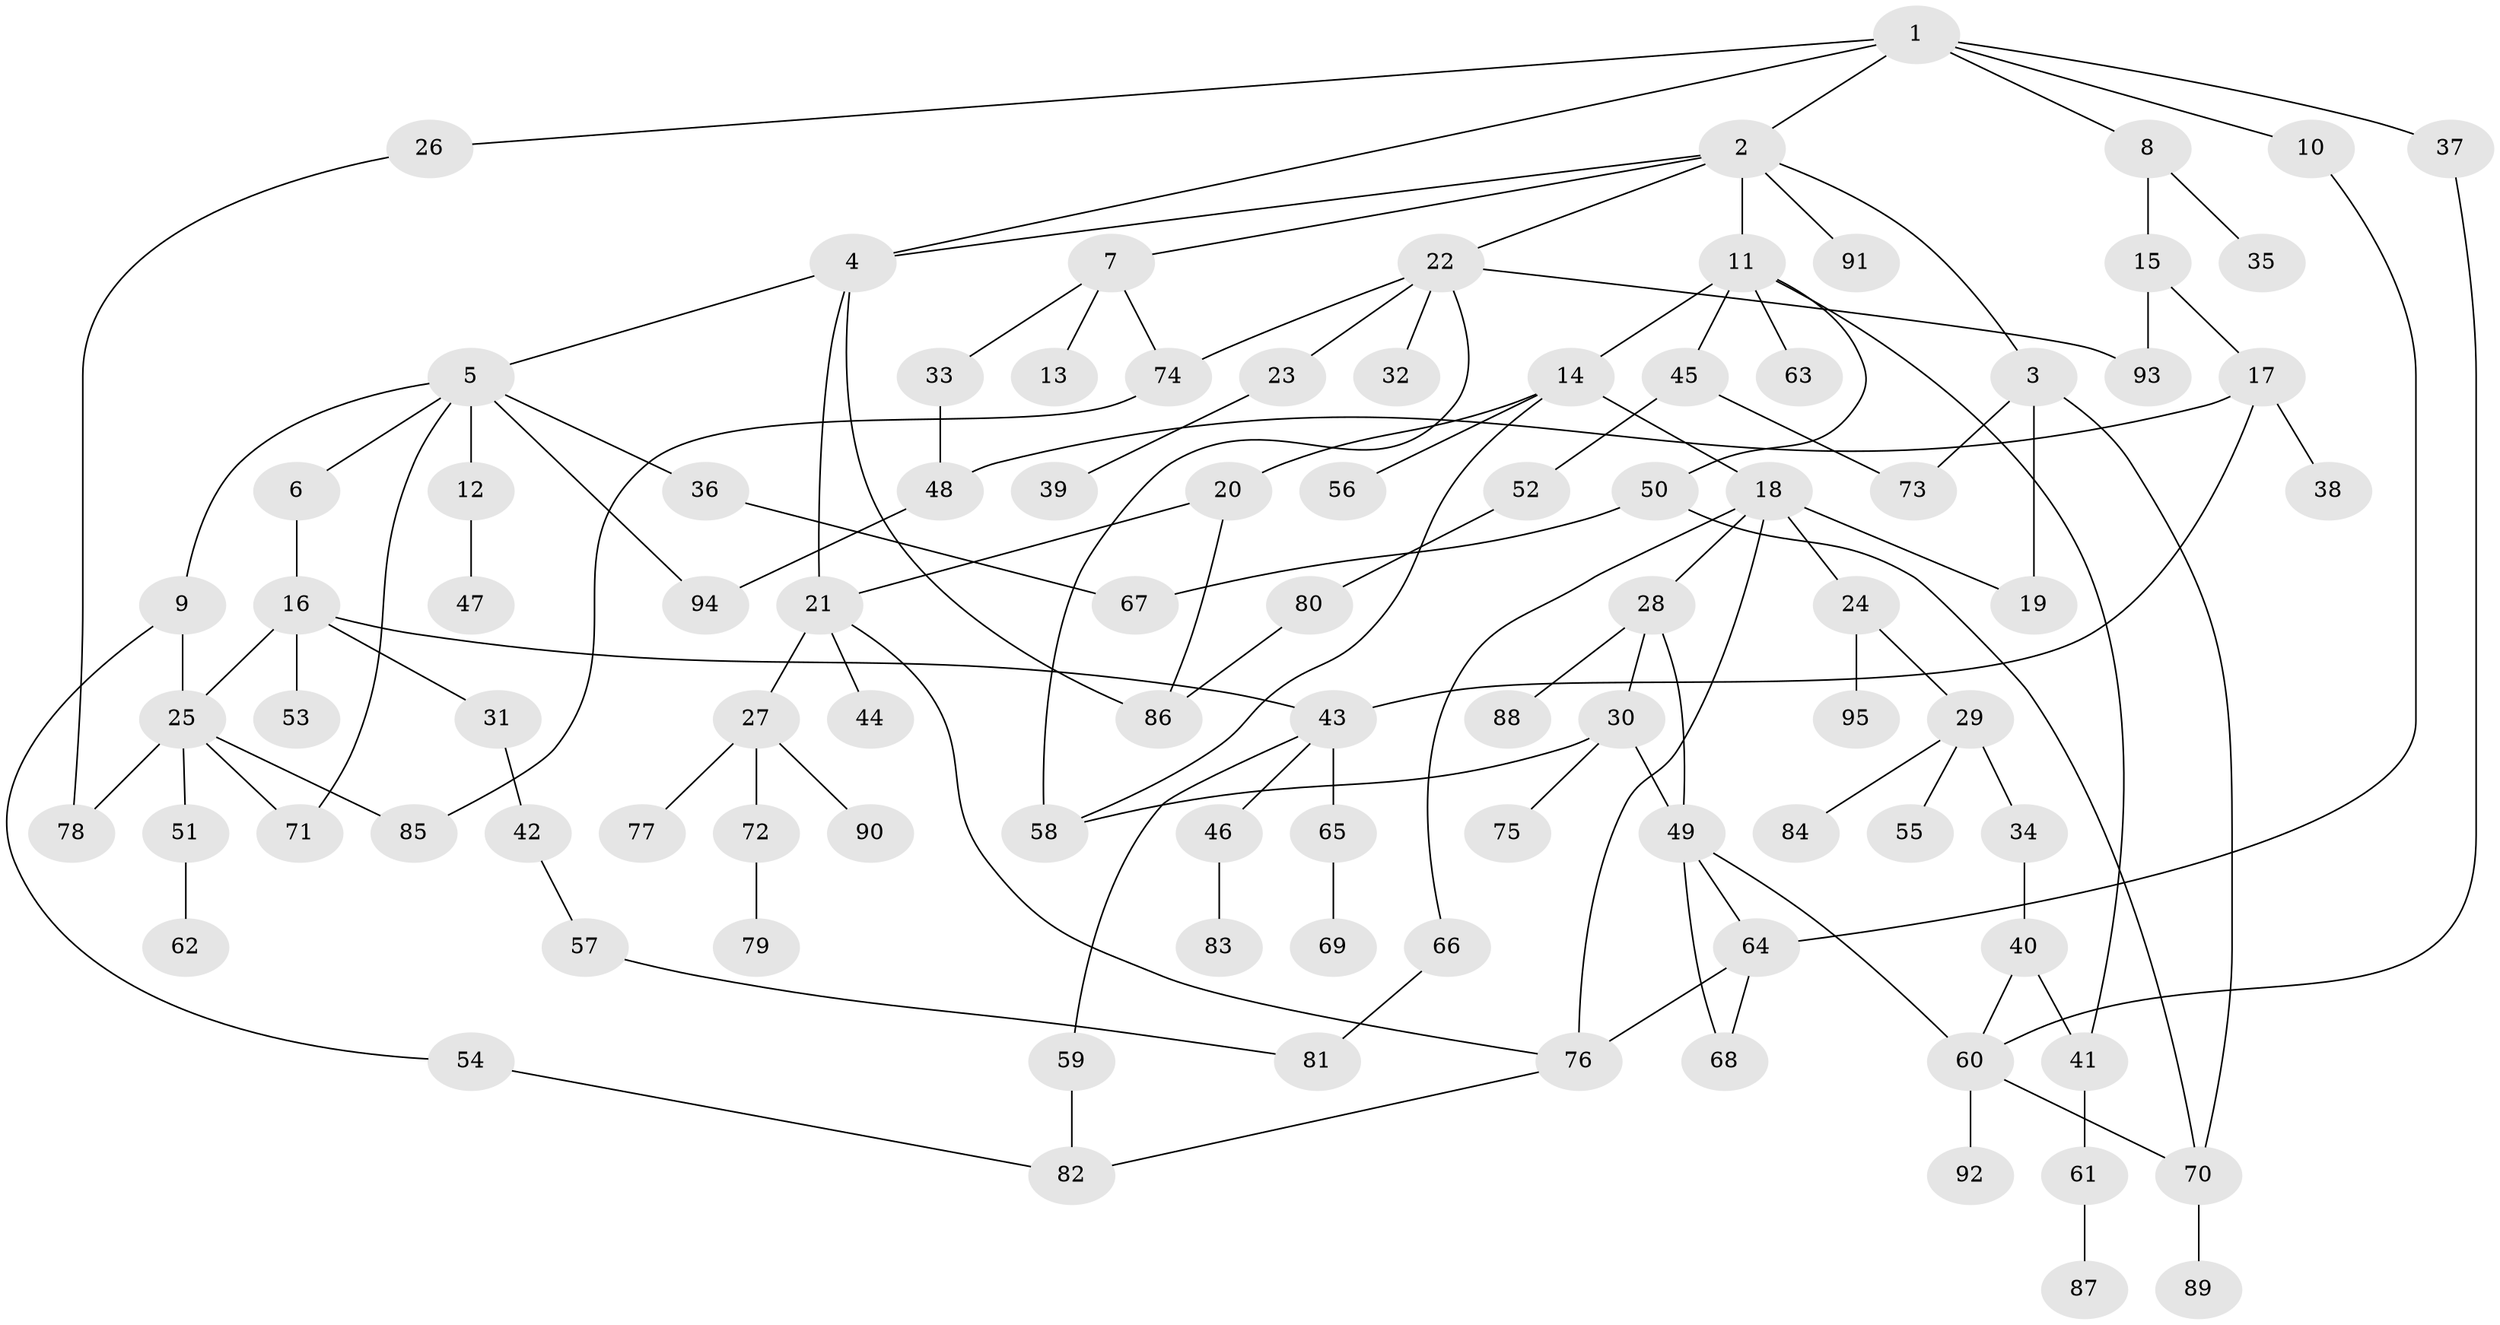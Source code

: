 // Generated by graph-tools (version 1.1) at 2025/25/03/09/25 03:25:28]
// undirected, 95 vertices, 125 edges
graph export_dot {
graph [start="1"]
  node [color=gray90,style=filled];
  1;
  2;
  3;
  4;
  5;
  6;
  7;
  8;
  9;
  10;
  11;
  12;
  13;
  14;
  15;
  16;
  17;
  18;
  19;
  20;
  21;
  22;
  23;
  24;
  25;
  26;
  27;
  28;
  29;
  30;
  31;
  32;
  33;
  34;
  35;
  36;
  37;
  38;
  39;
  40;
  41;
  42;
  43;
  44;
  45;
  46;
  47;
  48;
  49;
  50;
  51;
  52;
  53;
  54;
  55;
  56;
  57;
  58;
  59;
  60;
  61;
  62;
  63;
  64;
  65;
  66;
  67;
  68;
  69;
  70;
  71;
  72;
  73;
  74;
  75;
  76;
  77;
  78;
  79;
  80;
  81;
  82;
  83;
  84;
  85;
  86;
  87;
  88;
  89;
  90;
  91;
  92;
  93;
  94;
  95;
  1 -- 2;
  1 -- 4;
  1 -- 8;
  1 -- 10;
  1 -- 26;
  1 -- 37;
  2 -- 3;
  2 -- 7;
  2 -- 11;
  2 -- 22;
  2 -- 91;
  2 -- 4;
  3 -- 70;
  3 -- 73;
  3 -- 19;
  4 -- 5;
  4 -- 21;
  4 -- 86;
  5 -- 6;
  5 -- 9;
  5 -- 12;
  5 -- 36;
  5 -- 71;
  5 -- 94;
  6 -- 16;
  7 -- 13;
  7 -- 33;
  7 -- 74;
  8 -- 15;
  8 -- 35;
  9 -- 54;
  9 -- 25;
  10 -- 64;
  11 -- 14;
  11 -- 41;
  11 -- 45;
  11 -- 50;
  11 -- 63;
  12 -- 47;
  14 -- 18;
  14 -- 20;
  14 -- 56;
  14 -- 58;
  15 -- 17;
  15 -- 93;
  16 -- 25;
  16 -- 31;
  16 -- 53;
  16 -- 43;
  17 -- 38;
  17 -- 43;
  17 -- 48;
  18 -- 19;
  18 -- 24;
  18 -- 28;
  18 -- 66;
  18 -- 76;
  20 -- 86;
  20 -- 21;
  21 -- 27;
  21 -- 44;
  21 -- 76;
  22 -- 23;
  22 -- 32;
  22 -- 74;
  22 -- 93;
  22 -- 58;
  23 -- 39;
  24 -- 29;
  24 -- 95;
  25 -- 51;
  25 -- 85;
  25 -- 71;
  25 -- 78;
  26 -- 78;
  27 -- 72;
  27 -- 77;
  27 -- 90;
  28 -- 30;
  28 -- 88;
  28 -- 49;
  29 -- 34;
  29 -- 55;
  29 -- 84;
  30 -- 49;
  30 -- 75;
  30 -- 58;
  31 -- 42;
  33 -- 48;
  34 -- 40;
  36 -- 67;
  37 -- 60;
  40 -- 60;
  40 -- 41;
  41 -- 61;
  42 -- 57;
  43 -- 46;
  43 -- 59;
  43 -- 65;
  45 -- 52;
  45 -- 73;
  46 -- 83;
  48 -- 94;
  49 -- 68;
  49 -- 60;
  49 -- 64;
  50 -- 67;
  50 -- 70;
  51 -- 62;
  52 -- 80;
  54 -- 82;
  57 -- 81;
  59 -- 82;
  60 -- 92;
  60 -- 70;
  61 -- 87;
  64 -- 76;
  64 -- 68;
  65 -- 69;
  66 -- 81;
  70 -- 89;
  72 -- 79;
  74 -- 85;
  76 -- 82;
  80 -- 86;
}
